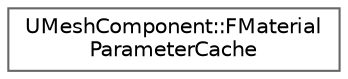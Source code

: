 digraph "Graphical Class Hierarchy"
{
 // INTERACTIVE_SVG=YES
 // LATEX_PDF_SIZE
  bgcolor="transparent";
  edge [fontname=Helvetica,fontsize=10,labelfontname=Helvetica,labelfontsize=10];
  node [fontname=Helvetica,fontsize=10,shape=box,height=0.2,width=0.4];
  rankdir="LR";
  Node0 [id="Node000000",label="UMeshComponent::FMaterial\lParameterCache",height=0.2,width=0.4,color="grey40", fillcolor="white", style="filled",URL="$d8/d81/structUMeshComponent_1_1FMaterialParameterCache.html",tooltip="Struct containing information about a given parameter name."];
}
